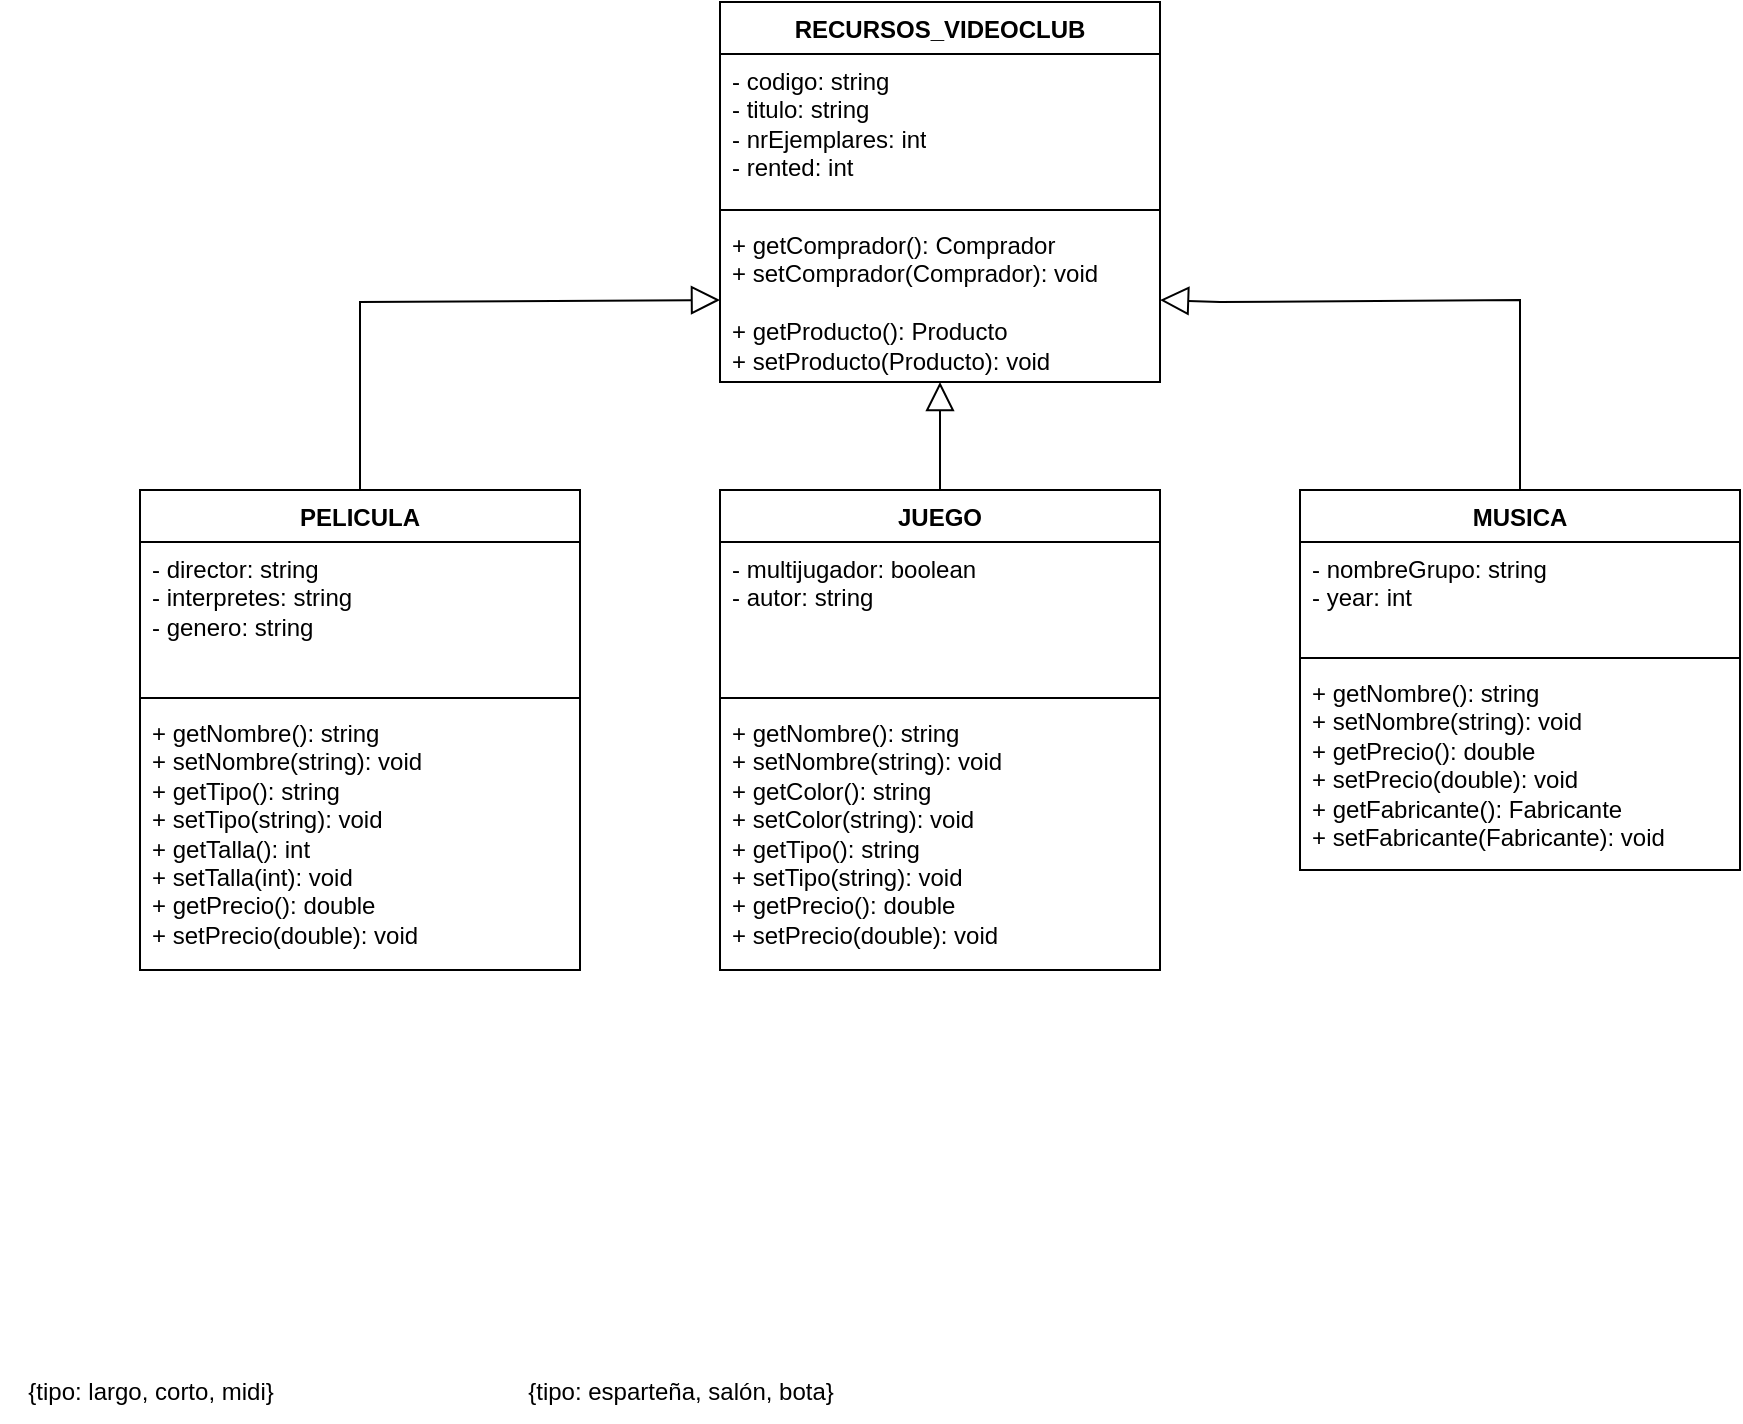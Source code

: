 <mxfile version="21.3.2" type="github">
  <diagram name="Page-1" id="Ce1ctauXF_vdWPDDygOI">
    <mxGraphModel dx="1377" dy="549" grid="1" gridSize="10" guides="1" tooltips="1" connect="1" arrows="1" fold="1" page="1" pageScale="1" pageWidth="1169" pageHeight="827" math="0" shadow="0">
      <root>
        <mxCell id="0" />
        <mxCell id="1" parent="0" />
        <mxCell id="uwPxNzFWtOXTj_VPEGbY-1" value="RECURSOS_VIDEOCLUB" style="swimlane;fontStyle=1;align=center;verticalAlign=top;childLayout=stackLayout;horizontal=1;startSize=26;horizontalStack=0;resizeParent=1;resizeParentMax=0;resizeLast=0;collapsible=1;marginBottom=0;whiteSpace=wrap;html=1;" parent="1" vertex="1">
          <mxGeometry x="390" y="50" width="220" height="190" as="geometry" />
        </mxCell>
        <mxCell id="uwPxNzFWtOXTj_VPEGbY-2" value="&lt;div&gt;- codigo: string&lt;br&gt;&lt;/div&gt;&lt;div&gt;- titulo: string&lt;br&gt;&lt;/div&gt;&lt;div&gt;- nrEjemplares: int&lt;br&gt;&lt;/div&gt;&lt;div&gt;- rented: int&lt;br&gt;&lt;/div&gt;" style="text;strokeColor=none;fillColor=none;align=left;verticalAlign=top;spacingLeft=4;spacingRight=4;overflow=hidden;rotatable=0;points=[[0,0.5],[1,0.5]];portConstraint=eastwest;whiteSpace=wrap;html=1;" parent="uwPxNzFWtOXTj_VPEGbY-1" vertex="1">
          <mxGeometry y="26" width="220" height="74" as="geometry" />
        </mxCell>
        <mxCell id="uwPxNzFWtOXTj_VPEGbY-3" value="" style="line;strokeWidth=1;fillColor=none;align=left;verticalAlign=middle;spacingTop=-1;spacingLeft=3;spacingRight=3;rotatable=0;labelPosition=right;points=[];portConstraint=eastwest;strokeColor=inherit;" parent="uwPxNzFWtOXTj_VPEGbY-1" vertex="1">
          <mxGeometry y="100" width="220" height="8" as="geometry" />
        </mxCell>
        <mxCell id="uwPxNzFWtOXTj_VPEGbY-4" value="&lt;div&gt;+ getComprador(): Comprador&lt;/div&gt;&lt;div&gt;+ setComprador(Comprador): void&lt;br&gt;&lt;/div&gt;&lt;div&gt;&lt;br&gt;&lt;/div&gt;&lt;div&gt;+ getProducto(): Producto&lt;br&gt;&lt;/div&gt;&lt;div&gt;+ setProducto(Producto): void&lt;br&gt;&lt;/div&gt;&lt;div&gt;&lt;br&gt;&lt;br&gt;&lt;/div&gt;" style="text;strokeColor=none;fillColor=none;align=left;verticalAlign=top;spacingLeft=4;spacingRight=4;overflow=hidden;rotatable=0;points=[[0,0.5],[1,0.5]];portConstraint=eastwest;whiteSpace=wrap;html=1;" parent="uwPxNzFWtOXTj_VPEGbY-1" vertex="1">
          <mxGeometry y="108" width="220" height="82" as="geometry" />
        </mxCell>
        <mxCell id="uwPxNzFWtOXTj_VPEGbY-13" value="PELICULA" style="swimlane;fontStyle=1;align=center;verticalAlign=top;childLayout=stackLayout;horizontal=1;startSize=26;horizontalStack=0;resizeParent=1;resizeParentMax=0;resizeLast=0;collapsible=1;marginBottom=0;whiteSpace=wrap;html=1;" parent="1" vertex="1">
          <mxGeometry x="100" y="294" width="220" height="240" as="geometry" />
        </mxCell>
        <mxCell id="uwPxNzFWtOXTj_VPEGbY-14" value="&lt;div&gt;- director: string&lt;/div&gt;&lt;div&gt;- interpretes: string&lt;/div&gt;&lt;div&gt;- genero: string&lt;/div&gt;&lt;div&gt;&lt;br&gt;&lt;/div&gt;" style="text;strokeColor=none;fillColor=none;align=left;verticalAlign=top;spacingLeft=4;spacingRight=4;overflow=hidden;rotatable=0;points=[[0,0.5],[1,0.5]];portConstraint=eastwest;whiteSpace=wrap;html=1;" parent="uwPxNzFWtOXTj_VPEGbY-13" vertex="1">
          <mxGeometry y="26" width="220" height="74" as="geometry" />
        </mxCell>
        <mxCell id="uwPxNzFWtOXTj_VPEGbY-15" value="" style="line;strokeWidth=1;fillColor=none;align=left;verticalAlign=middle;spacingTop=-1;spacingLeft=3;spacingRight=3;rotatable=0;labelPosition=right;points=[];portConstraint=eastwest;strokeColor=inherit;" parent="uwPxNzFWtOXTj_VPEGbY-13" vertex="1">
          <mxGeometry y="100" width="220" height="8" as="geometry" />
        </mxCell>
        <mxCell id="uwPxNzFWtOXTj_VPEGbY-16" value="&lt;div&gt;+ getNombre(): string&lt;/div&gt;&lt;div&gt;+ setNombre(string): void&lt;br&gt;&lt;/div&gt;&lt;div&gt;&lt;div&gt;+ getTipo(): string&lt;/div&gt;+ setTipo(string): void&lt;div&gt;+ getTalla(): int&lt;br&gt;&lt;/div&gt;+ setTalla(int): void&lt;div&gt;+ getPrecio(): double&lt;/div&gt;+ setPrecio(double): void&lt;/div&gt;&lt;div&gt;&lt;br&gt;&lt;br&gt;&lt;/div&gt;" style="text;strokeColor=none;fillColor=none;align=left;verticalAlign=top;spacingLeft=4;spacingRight=4;overflow=hidden;rotatable=0;points=[[0,0.5],[1,0.5]];portConstraint=eastwest;whiteSpace=wrap;html=1;" parent="uwPxNzFWtOXTj_VPEGbY-13" vertex="1">
          <mxGeometry y="108" width="220" height="132" as="geometry" />
        </mxCell>
        <mxCell id="uwPxNzFWtOXTj_VPEGbY-17" value="JUEGO" style="swimlane;fontStyle=1;align=center;verticalAlign=top;childLayout=stackLayout;horizontal=1;startSize=26;horizontalStack=0;resizeParent=1;resizeParentMax=0;resizeLast=0;collapsible=1;marginBottom=0;whiteSpace=wrap;html=1;" parent="1" vertex="1">
          <mxGeometry x="390" y="294" width="220" height="240" as="geometry" />
        </mxCell>
        <mxCell id="uwPxNzFWtOXTj_VPEGbY-18" value="&lt;div&gt;- multijugador: boolean&lt;/div&gt;&lt;div&gt;- autor: string&lt;/div&gt;&lt;div&gt;&lt;br&gt;&lt;/div&gt;" style="text;strokeColor=none;fillColor=none;align=left;verticalAlign=top;spacingLeft=4;spacingRight=4;overflow=hidden;rotatable=0;points=[[0,0.5],[1,0.5]];portConstraint=eastwest;whiteSpace=wrap;html=1;" parent="uwPxNzFWtOXTj_VPEGbY-17" vertex="1">
          <mxGeometry y="26" width="220" height="74" as="geometry" />
        </mxCell>
        <mxCell id="uwPxNzFWtOXTj_VPEGbY-19" value="" style="line;strokeWidth=1;fillColor=none;align=left;verticalAlign=middle;spacingTop=-1;spacingLeft=3;spacingRight=3;rotatable=0;labelPosition=right;points=[];portConstraint=eastwest;strokeColor=inherit;" parent="uwPxNzFWtOXTj_VPEGbY-17" vertex="1">
          <mxGeometry y="100" width="220" height="8" as="geometry" />
        </mxCell>
        <mxCell id="uwPxNzFWtOXTj_VPEGbY-20" value="&lt;div&gt;+ getNombre(): string&lt;/div&gt;&lt;div&gt;+ setNombre(string): void&lt;/div&gt;&lt;div&gt;&lt;div&gt;+ getColor(): string&lt;br&gt;&lt;/div&gt;+ setColor(string): void&lt;/div&gt;&lt;div&gt;&lt;div&gt;+ getTipo(): string&lt;/div&gt;+ setTipo(string): void&lt;div&gt;+ getPrecio(): double&lt;/div&gt;+ setPrecio(double): void&lt;/div&gt;&lt;div&gt;&lt;br&gt;&lt;br&gt;&lt;br&gt;&lt;/div&gt;" style="text;strokeColor=none;fillColor=none;align=left;verticalAlign=top;spacingLeft=4;spacingRight=4;overflow=hidden;rotatable=0;points=[[0,0.5],[1,0.5]];portConstraint=eastwest;whiteSpace=wrap;html=1;" parent="uwPxNzFWtOXTj_VPEGbY-17" vertex="1">
          <mxGeometry y="108" width="220" height="132" as="geometry" />
        </mxCell>
        <mxCell id="uwPxNzFWtOXTj_VPEGbY-21" value="{tipo: largo, corto, midi}" style="text;html=1;align=center;verticalAlign=middle;resizable=0;points=[];autosize=1;strokeColor=none;fillColor=none;" parent="1" vertex="1">
          <mxGeometry x="30" y="730" width="150" height="30" as="geometry" />
        </mxCell>
        <mxCell id="uwPxNzFWtOXTj_VPEGbY-22" value="{tipo: esparteña, salón, bota}" style="text;html=1;align=center;verticalAlign=middle;resizable=0;points=[];autosize=1;strokeColor=none;fillColor=none;" parent="1" vertex="1">
          <mxGeometry x="280" y="730" width="180" height="30" as="geometry" />
        </mxCell>
        <mxCell id="uwPxNzFWtOXTj_VPEGbY-23" value="MUSICA" style="swimlane;fontStyle=1;align=center;verticalAlign=top;childLayout=stackLayout;horizontal=1;startSize=26;horizontalStack=0;resizeParent=1;resizeParentMax=0;resizeLast=0;collapsible=1;marginBottom=0;whiteSpace=wrap;html=1;" parent="1" vertex="1">
          <mxGeometry x="680" y="294" width="220" height="190" as="geometry" />
        </mxCell>
        <mxCell id="uwPxNzFWtOXTj_VPEGbY-24" value="&lt;div&gt;- nombreGrupo: string&lt;/div&gt;&lt;div&gt;- year: int&lt;/div&gt;&lt;div&gt;&lt;br&gt;&lt;/div&gt;" style="text;strokeColor=none;fillColor=none;align=left;verticalAlign=top;spacingLeft=4;spacingRight=4;overflow=hidden;rotatable=0;points=[[0,0.5],[1,0.5]];portConstraint=eastwest;whiteSpace=wrap;html=1;" parent="uwPxNzFWtOXTj_VPEGbY-23" vertex="1">
          <mxGeometry y="26" width="220" height="54" as="geometry" />
        </mxCell>
        <mxCell id="uwPxNzFWtOXTj_VPEGbY-25" value="" style="line;strokeWidth=1;fillColor=none;align=left;verticalAlign=middle;spacingTop=-1;spacingLeft=3;spacingRight=3;rotatable=0;labelPosition=right;points=[];portConstraint=eastwest;strokeColor=inherit;" parent="uwPxNzFWtOXTj_VPEGbY-23" vertex="1">
          <mxGeometry y="80" width="220" height="8" as="geometry" />
        </mxCell>
        <mxCell id="uwPxNzFWtOXTj_VPEGbY-26" value="&lt;div&gt;+ getNombre(): string&lt;/div&gt;&lt;div&gt;+ setNombre(string): void&lt;/div&gt;&lt;div&gt;&lt;div&gt;+ getPrecio(): double&lt;/div&gt;+ setPrecio(double): void&lt;/div&gt;&lt;div&gt;+ getFabricante(): Fabricante&lt;/div&gt;&lt;div&gt;+ setFabricante(Fabricante): void&lt;br&gt;&lt;br&gt;&lt;/div&gt;" style="text;strokeColor=none;fillColor=none;align=left;verticalAlign=top;spacingLeft=4;spacingRight=4;overflow=hidden;rotatable=0;points=[[0,0.5],[1,0.5]];portConstraint=eastwest;whiteSpace=wrap;html=1;" parent="uwPxNzFWtOXTj_VPEGbY-23" vertex="1">
          <mxGeometry y="88" width="220" height="102" as="geometry" />
        </mxCell>
        <mxCell id="uwPxNzFWtOXTj_VPEGbY-33" value="" style="endArrow=block;endFill=0;endSize=12;html=1;rounded=0;exitX=0.5;exitY=0;exitDx=0;exitDy=0;entryX=0;entryY=0.5;entryDx=0;entryDy=0;" parent="1" source="uwPxNzFWtOXTj_VPEGbY-13" target="uwPxNzFWtOXTj_VPEGbY-4" edge="1">
          <mxGeometry width="160" relative="1" as="geometry">
            <mxPoint x="400" y="370" as="sourcePoint" />
            <mxPoint x="198.92" y="401.92" as="targetPoint" />
            <Array as="points">
              <mxPoint x="210" y="200" />
            </Array>
          </mxGeometry>
        </mxCell>
        <mxCell id="uwPxNzFWtOXTj_VPEGbY-34" value="" style="endArrow=block;endFill=0;endSize=12;html=1;rounded=0;exitX=0.5;exitY=0;exitDx=0;exitDy=0;entryX=0.5;entryY=1;entryDx=0;entryDy=0;" parent="1" source="uwPxNzFWtOXTj_VPEGbY-17" target="uwPxNzFWtOXTj_VPEGbY-1" edge="1">
          <mxGeometry width="160" relative="1" as="geometry">
            <mxPoint x="320" y="453" as="sourcePoint" />
            <mxPoint x="290" y="361.984" as="targetPoint" />
            <Array as="points" />
          </mxGeometry>
        </mxCell>
        <mxCell id="uwPxNzFWtOXTj_VPEGbY-35" value="" style="endArrow=block;endFill=0;endSize=12;html=1;rounded=0;exitX=0.5;exitY=0;exitDx=0;exitDy=0;entryX=1;entryY=0.5;entryDx=0;entryDy=0;" parent="1" source="uwPxNzFWtOXTj_VPEGbY-23" target="uwPxNzFWtOXTj_VPEGbY-4" edge="1">
          <mxGeometry width="160" relative="1" as="geometry">
            <mxPoint x="440" y="418" as="sourcePoint" />
            <mxPoint x="288.9" y="332.992" as="targetPoint" />
            <Array as="points">
              <mxPoint x="790" y="199" />
              <mxPoint x="640" y="200" />
            </Array>
          </mxGeometry>
        </mxCell>
      </root>
    </mxGraphModel>
  </diagram>
</mxfile>
